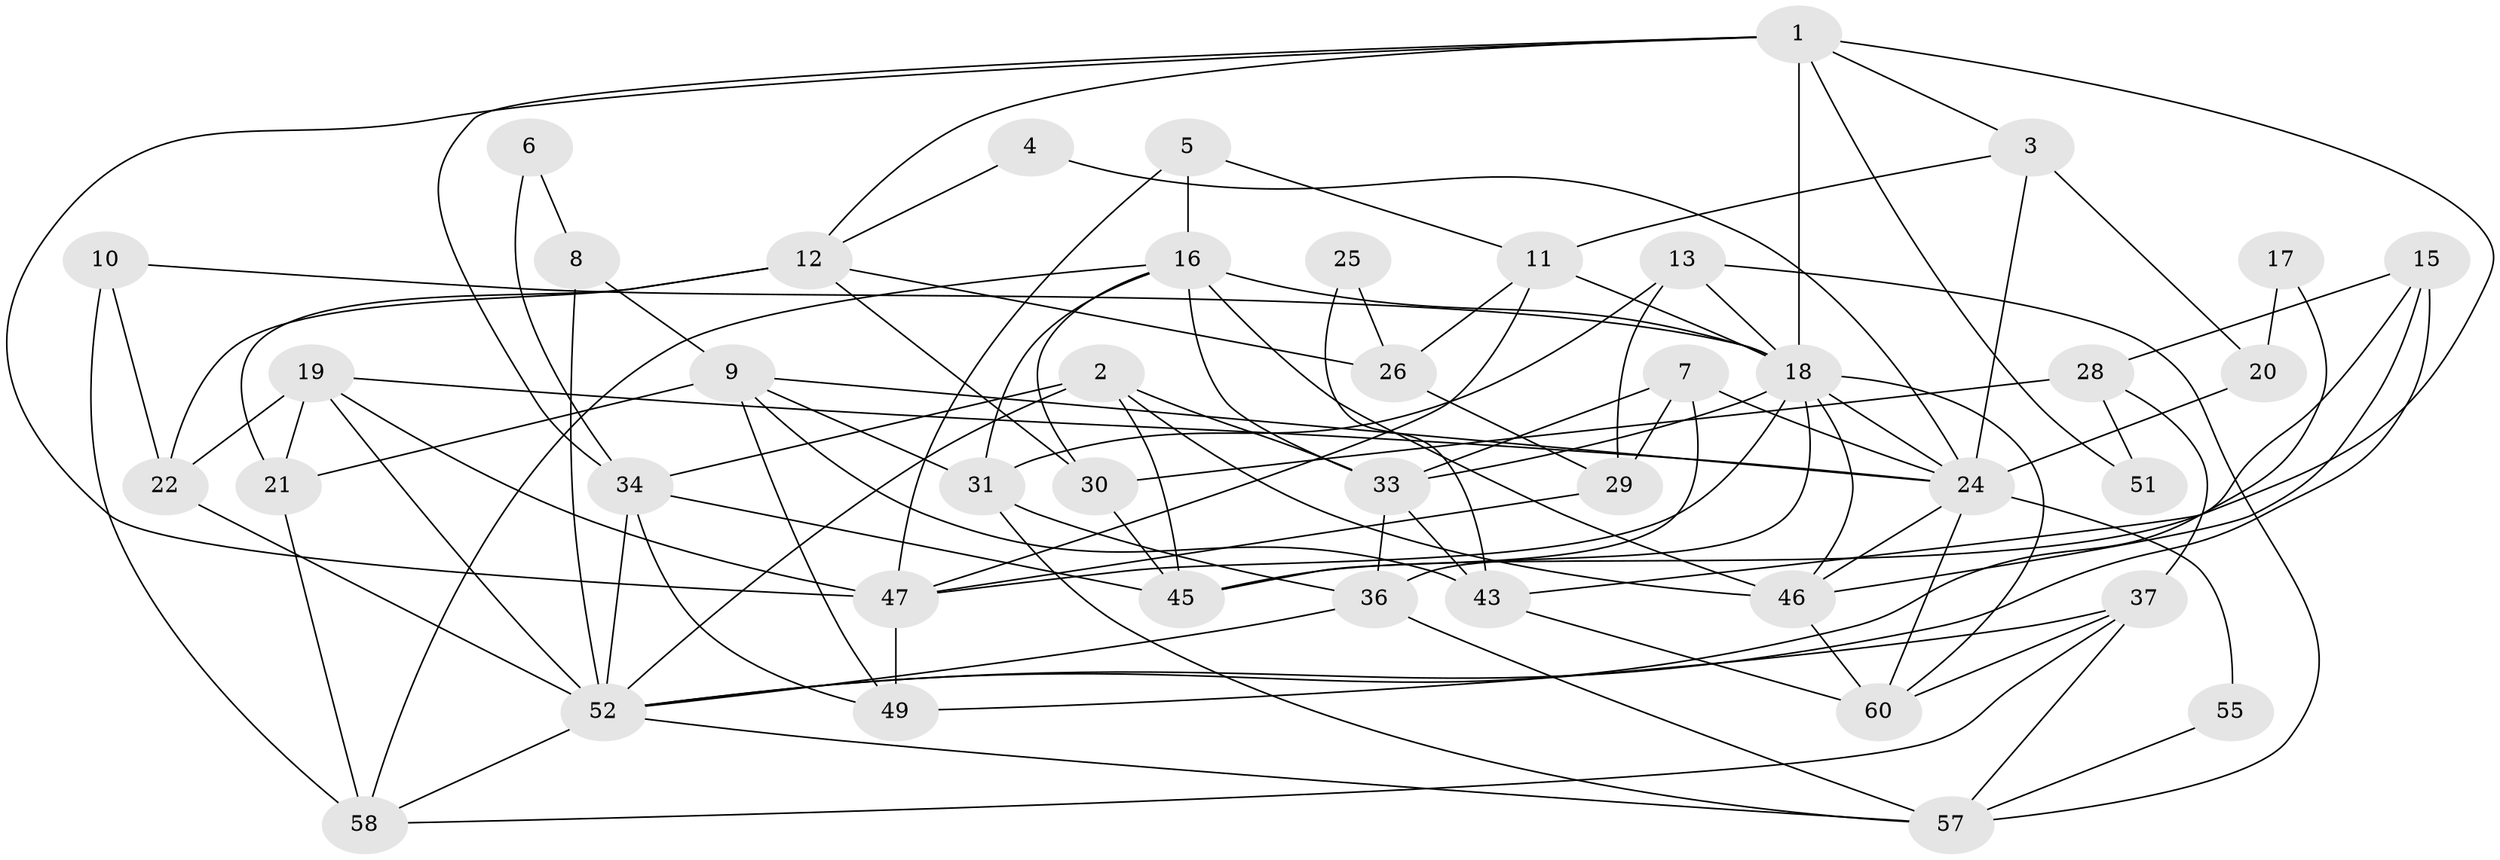 // original degree distribution, {3: 0.27419354838709675, 5: 0.25806451612903225, 4: 0.22580645161290322, 2: 0.12903225806451613, 6: 0.08064516129032258, 8: 0.016129032258064516, 7: 0.016129032258064516}
// Generated by graph-tools (version 1.1) at 2025/18/03/04/25 18:18:41]
// undirected, 43 vertices, 103 edges
graph export_dot {
graph [start="1"]
  node [color=gray90,style=filled];
  1 [super="+14+27"];
  2;
  3;
  4;
  5;
  6;
  7 [super="+50"];
  8;
  9 [super="+53+48"];
  10;
  11 [super="+42"];
  12 [super="+35"];
  13;
  15;
  16 [super="+44"];
  17;
  18 [super="+61+32"];
  19;
  20;
  21 [super="+23"];
  22;
  24 [super="+40+41"];
  25;
  26;
  28;
  29;
  30;
  31;
  33;
  34 [super="+38"];
  36 [super="+39"];
  37;
  43;
  45;
  46 [super="+62"];
  47 [super="+59"];
  49;
  51;
  52 [super="+56"];
  55;
  57;
  58;
  60;
  1 -- 34;
  1 -- 3;
  1 -- 45;
  1 -- 51;
  1 -- 47;
  1 -- 12;
  1 -- 18;
  2 -- 34;
  2 -- 33;
  2 -- 45;
  2 -- 46;
  2 -- 52;
  3 -- 20;
  3 -- 11;
  3 -- 24;
  4 -- 12;
  4 -- 24;
  5 -- 16;
  5 -- 47;
  5 -- 11;
  6 -- 8;
  6 -- 34;
  7 -- 29;
  7 -- 45;
  7 -- 24;
  7 -- 33;
  8 -- 52 [weight=2];
  8 -- 9;
  9 -- 49;
  9 -- 43;
  9 -- 31;
  9 -- 21;
  9 -- 24;
  10 -- 58;
  10 -- 18;
  10 -- 22;
  11 -- 47;
  11 -- 26;
  11 -- 18;
  12 -- 22;
  12 -- 30;
  12 -- 26;
  12 -- 21;
  13 -- 31;
  13 -- 57;
  13 -- 29;
  13 -- 18;
  15 -- 43;
  15 -- 52;
  15 -- 28;
  15 -- 46;
  16 -- 30;
  16 -- 33;
  16 -- 46;
  16 -- 18 [weight=2];
  16 -- 58;
  16 -- 31;
  17 -- 20;
  17 -- 52;
  18 -- 33;
  18 -- 60;
  18 -- 46;
  18 -- 36;
  18 -- 24;
  18 -- 47;
  19 -- 21;
  19 -- 22;
  19 -- 47;
  19 -- 24;
  19 -- 52;
  20 -- 24;
  21 -- 58;
  22 -- 52;
  24 -- 55;
  24 -- 46;
  24 -- 60;
  25 -- 43;
  25 -- 26;
  26 -- 29;
  28 -- 37;
  28 -- 30;
  28 -- 51;
  29 -- 47;
  30 -- 45;
  31 -- 57;
  31 -- 36;
  33 -- 43;
  33 -- 36;
  34 -- 49;
  34 -- 52;
  34 -- 45;
  36 -- 57;
  36 -- 52;
  37 -- 60;
  37 -- 58;
  37 -- 49;
  37 -- 57;
  43 -- 60;
  46 -- 60;
  47 -- 49;
  52 -- 57;
  52 -- 58;
  55 -- 57;
}
